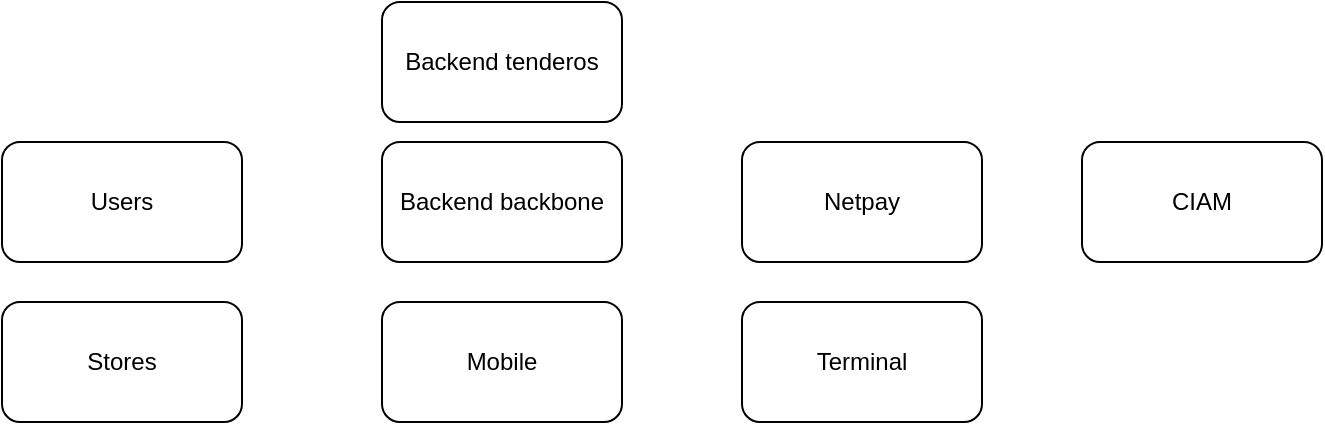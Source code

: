 <mxfile version="24.4.13" type="github">
  <diagram name="Página-1" id="RMMHzfbRcL0lWS_6vs9x">
    <mxGraphModel dx="1262" dy="831" grid="1" gridSize="10" guides="1" tooltips="1" connect="1" arrows="1" fold="1" page="1" pageScale="1" pageWidth="827" pageHeight="1169" math="0" shadow="0">
      <root>
        <mxCell id="0" />
        <mxCell id="1" parent="0" />
        <mxCell id="gIt9_EAz_ykK2Z6JLQlN-1" value="Backend backbone" style="rounded=1;whiteSpace=wrap;html=1;" vertex="1" parent="1">
          <mxGeometry x="230" y="80" width="120" height="60" as="geometry" />
        </mxCell>
        <mxCell id="gIt9_EAz_ykK2Z6JLQlN-2" value="Users" style="rounded=1;whiteSpace=wrap;html=1;" vertex="1" parent="1">
          <mxGeometry x="40" y="80" width="120" height="60" as="geometry" />
        </mxCell>
        <mxCell id="gIt9_EAz_ykK2Z6JLQlN-3" value="Netpay" style="rounded=1;whiteSpace=wrap;html=1;" vertex="1" parent="1">
          <mxGeometry x="410" y="80" width="120" height="60" as="geometry" />
        </mxCell>
        <mxCell id="gIt9_EAz_ykK2Z6JLQlN-4" value="Mobile" style="rounded=1;whiteSpace=wrap;html=1;" vertex="1" parent="1">
          <mxGeometry x="230" y="160" width="120" height="60" as="geometry" />
        </mxCell>
        <mxCell id="gIt9_EAz_ykK2Z6JLQlN-5" value="CIAM" style="rounded=1;whiteSpace=wrap;html=1;" vertex="1" parent="1">
          <mxGeometry x="580" y="80" width="120" height="60" as="geometry" />
        </mxCell>
        <mxCell id="gIt9_EAz_ykK2Z6JLQlN-6" value="Stores" style="rounded=1;whiteSpace=wrap;html=1;" vertex="1" parent="1">
          <mxGeometry x="40" y="160" width="120" height="60" as="geometry" />
        </mxCell>
        <mxCell id="gIt9_EAz_ykK2Z6JLQlN-7" value="Backend tenderos" style="rounded=1;whiteSpace=wrap;html=1;" vertex="1" parent="1">
          <mxGeometry x="230" y="10" width="120" height="60" as="geometry" />
        </mxCell>
        <mxCell id="gIt9_EAz_ykK2Z6JLQlN-8" value="Terminal" style="rounded=1;whiteSpace=wrap;html=1;" vertex="1" parent="1">
          <mxGeometry x="410" y="160" width="120" height="60" as="geometry" />
        </mxCell>
      </root>
    </mxGraphModel>
  </diagram>
</mxfile>
